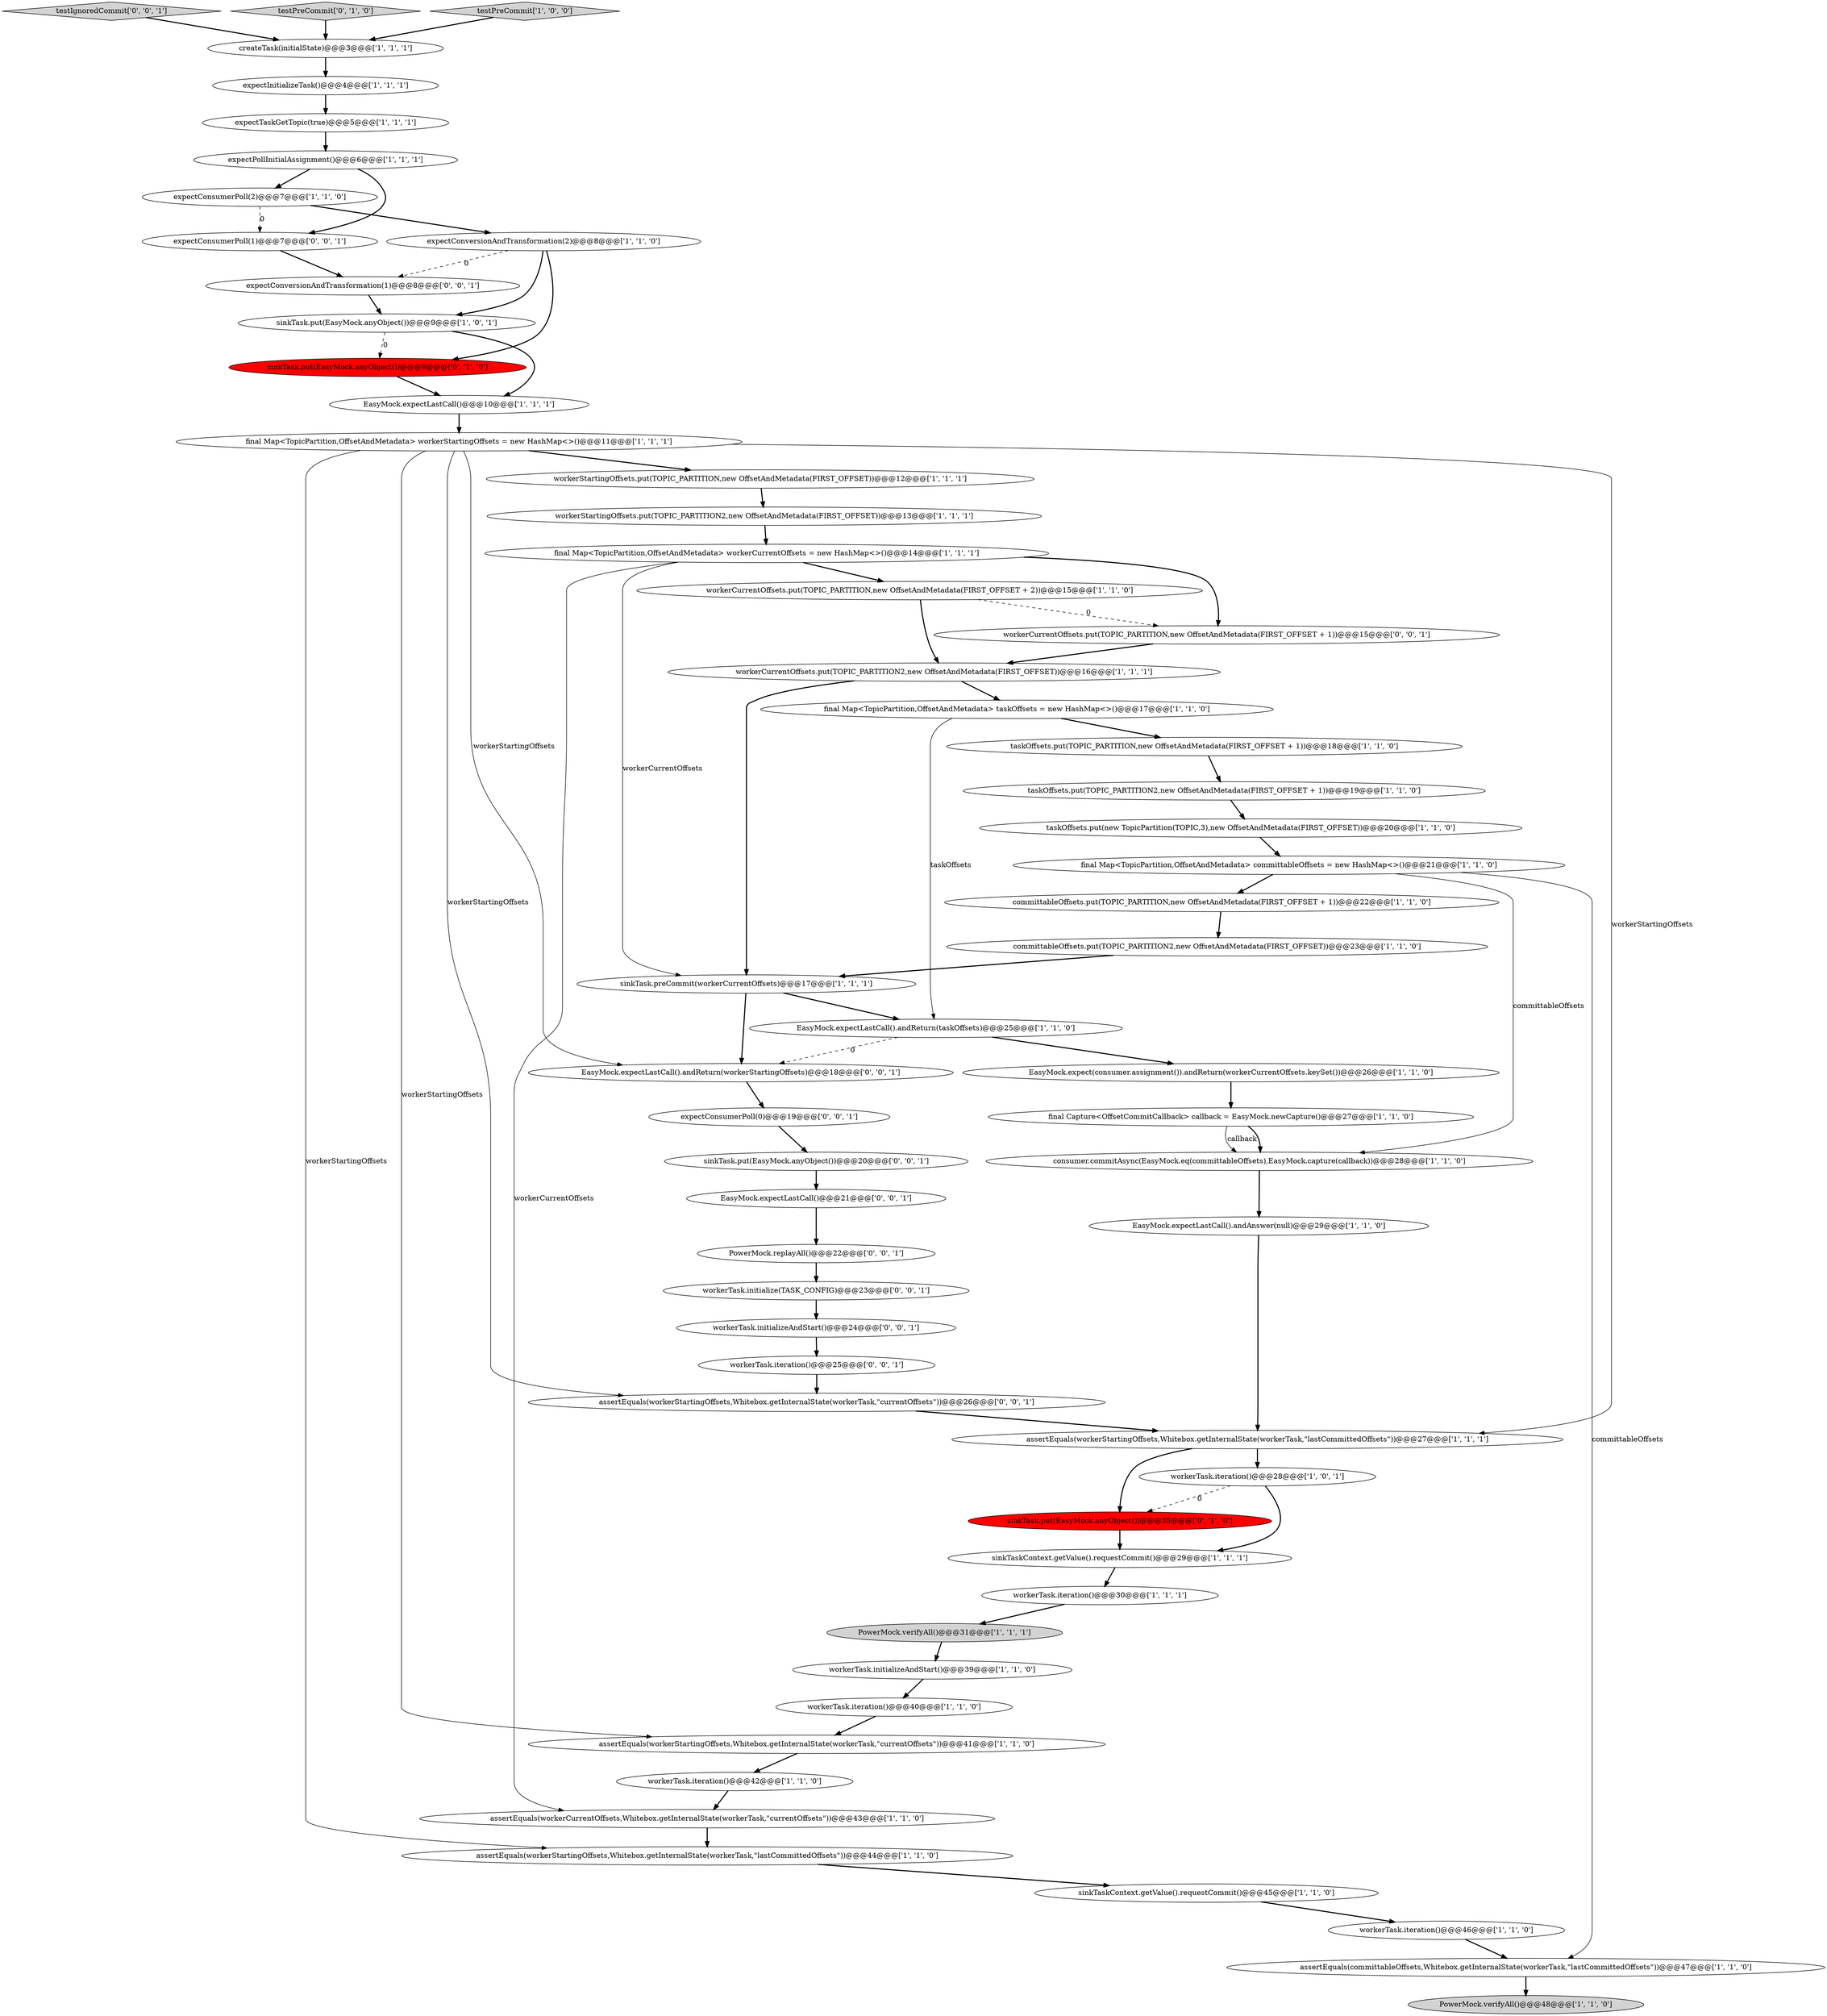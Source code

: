 digraph {
7 [style = filled, label = "workerTask.iteration()@@@28@@@['1', '0', '1']", fillcolor = white, shape = ellipse image = "AAA0AAABBB1BBB"];
43 [style = filled, label = "sinkTask.put(EasyMock.anyObject())@@@9@@@['0', '1', '0']", fillcolor = red, shape = ellipse image = "AAA1AAABBB2BBB"];
56 [style = filled, label = "expectConsumerPoll(0)@@@19@@@['0', '0', '1']", fillcolor = white, shape = ellipse image = "AAA0AAABBB3BBB"];
51 [style = filled, label = "EasyMock.expectLastCall()@@@21@@@['0', '0', '1']", fillcolor = white, shape = ellipse image = "AAA0AAABBB3BBB"];
54 [style = filled, label = "workerCurrentOffsets.put(TOPIC_PARTITION,new OffsetAndMetadata(FIRST_OFFSET + 1))@@@15@@@['0', '0', '1']", fillcolor = white, shape = ellipse image = "AAA0AAABBB3BBB"];
24 [style = filled, label = "workerStartingOffsets.put(TOPIC_PARTITION2,new OffsetAndMetadata(FIRST_OFFSET))@@@13@@@['1', '1', '1']", fillcolor = white, shape = ellipse image = "AAA0AAABBB1BBB"];
32 [style = filled, label = "assertEquals(workerStartingOffsets,Whitebox.getInternalState(workerTask,\"currentOffsets\"))@@@41@@@['1', '1', '0']", fillcolor = white, shape = ellipse image = "AAA0AAABBB1BBB"];
29 [style = filled, label = "committableOffsets.put(TOPIC_PARTITION2,new OffsetAndMetadata(FIRST_OFFSET))@@@23@@@['1', '1', '0']", fillcolor = white, shape = ellipse image = "AAA0AAABBB1BBB"];
53 [style = filled, label = "workerTask.initializeAndStart()@@@24@@@['0', '0', '1']", fillcolor = white, shape = ellipse image = "AAA0AAABBB3BBB"];
42 [style = filled, label = "workerTask.iteration()@@@30@@@['1', '1', '1']", fillcolor = white, shape = ellipse image = "AAA0AAABBB1BBB"];
19 [style = filled, label = "workerStartingOffsets.put(TOPIC_PARTITION,new OffsetAndMetadata(FIRST_OFFSET))@@@12@@@['1', '1', '1']", fillcolor = white, shape = ellipse image = "AAA0AAABBB1BBB"];
55 [style = filled, label = "workerTask.iteration()@@@25@@@['0', '0', '1']", fillcolor = white, shape = ellipse image = "AAA0AAABBB3BBB"];
26 [style = filled, label = "assertEquals(workerCurrentOffsets,Whitebox.getInternalState(workerTask,\"currentOffsets\"))@@@43@@@['1', '1', '0']", fillcolor = white, shape = ellipse image = "AAA0AAABBB1BBB"];
25 [style = filled, label = "workerTask.initializeAndStart()@@@39@@@['1', '1', '0']", fillcolor = white, shape = ellipse image = "AAA0AAABBB1BBB"];
3 [style = filled, label = "taskOffsets.put(TOPIC_PARTITION,new OffsetAndMetadata(FIRST_OFFSET + 1))@@@18@@@['1', '1', '0']", fillcolor = white, shape = ellipse image = "AAA0AAABBB1BBB"];
4 [style = filled, label = "assertEquals(committableOffsets,Whitebox.getInternalState(workerTask,\"lastCommittedOffsets\"))@@@47@@@['1', '1', '0']", fillcolor = white, shape = ellipse image = "AAA0AAABBB1BBB"];
0 [style = filled, label = "workerCurrentOffsets.put(TOPIC_PARTITION2,new OffsetAndMetadata(FIRST_OFFSET))@@@16@@@['1', '1', '1']", fillcolor = white, shape = ellipse image = "AAA0AAABBB1BBB"];
35 [style = filled, label = "final Capture<OffsetCommitCallback> callback = EasyMock.newCapture()@@@27@@@['1', '1', '0']", fillcolor = white, shape = ellipse image = "AAA0AAABBB1BBB"];
45 [style = filled, label = "sinkTask.put(EasyMock.anyObject())@@@35@@@['0', '1', '0']", fillcolor = red, shape = ellipse image = "AAA1AAABBB2BBB"];
22 [style = filled, label = "expectInitializeTask()@@@4@@@['1', '1', '1']", fillcolor = white, shape = ellipse image = "AAA0AAABBB1BBB"];
47 [style = filled, label = "PowerMock.replayAll()@@@22@@@['0', '0', '1']", fillcolor = white, shape = ellipse image = "AAA0AAABBB3BBB"];
52 [style = filled, label = "sinkTask.put(EasyMock.anyObject())@@@20@@@['0', '0', '1']", fillcolor = white, shape = ellipse image = "AAA0AAABBB3BBB"];
49 [style = filled, label = "testIgnoredCommit['0', '0', '1']", fillcolor = lightgray, shape = diamond image = "AAA0AAABBB3BBB"];
38 [style = filled, label = "expectConversionAndTransformation(2)@@@8@@@['1', '1', '0']", fillcolor = white, shape = ellipse image = "AAA0AAABBB1BBB"];
44 [style = filled, label = "testPreCommit['0', '1', '0']", fillcolor = lightgray, shape = diamond image = "AAA0AAABBB2BBB"];
36 [style = filled, label = "consumer.commitAsync(EasyMock.eq(committableOffsets),EasyMock.capture(callback))@@@28@@@['1', '1', '0']", fillcolor = white, shape = ellipse image = "AAA0AAABBB1BBB"];
58 [style = filled, label = "expectConsumerPoll(1)@@@7@@@['0', '0', '1']", fillcolor = white, shape = ellipse image = "AAA0AAABBB3BBB"];
5 [style = filled, label = "final Map<TopicPartition,OffsetAndMetadata> taskOffsets = new HashMap<>()@@@17@@@['1', '1', '0']", fillcolor = white, shape = ellipse image = "AAA0AAABBB1BBB"];
12 [style = filled, label = "EasyMock.expectLastCall()@@@10@@@['1', '1', '1']", fillcolor = white, shape = ellipse image = "AAA0AAABBB1BBB"];
15 [style = filled, label = "EasyMock.expect(consumer.assignment()).andReturn(workerCurrentOffsets.keySet())@@@26@@@['1', '1', '0']", fillcolor = white, shape = ellipse image = "AAA0AAABBB1BBB"];
21 [style = filled, label = "final Map<TopicPartition,OffsetAndMetadata> workerStartingOffsets = new HashMap<>()@@@11@@@['1', '1', '1']", fillcolor = white, shape = ellipse image = "AAA0AAABBB1BBB"];
33 [style = filled, label = "taskOffsets.put(new TopicPartition(TOPIC,3),new OffsetAndMetadata(FIRST_OFFSET))@@@20@@@['1', '1', '0']", fillcolor = white, shape = ellipse image = "AAA0AAABBB1BBB"];
40 [style = filled, label = "EasyMock.expectLastCall().andReturn(taskOffsets)@@@25@@@['1', '1', '0']", fillcolor = white, shape = ellipse image = "AAA0AAABBB1BBB"];
31 [style = filled, label = "expectTaskGetTopic(true)@@@5@@@['1', '1', '1']", fillcolor = white, shape = ellipse image = "AAA0AAABBB1BBB"];
23 [style = filled, label = "sinkTask.put(EasyMock.anyObject())@@@9@@@['1', '0', '1']", fillcolor = white, shape = ellipse image = "AAA0AAABBB1BBB"];
39 [style = filled, label = "taskOffsets.put(TOPIC_PARTITION2,new OffsetAndMetadata(FIRST_OFFSET + 1))@@@19@@@['1', '1', '0']", fillcolor = white, shape = ellipse image = "AAA0AAABBB1BBB"];
48 [style = filled, label = "workerTask.initialize(TASK_CONFIG)@@@23@@@['0', '0', '1']", fillcolor = white, shape = ellipse image = "AAA0AAABBB3BBB"];
9 [style = filled, label = "expectConsumerPoll(2)@@@7@@@['1', '1', '0']", fillcolor = white, shape = ellipse image = "AAA0AAABBB1BBB"];
1 [style = filled, label = "workerTask.iteration()@@@40@@@['1', '1', '0']", fillcolor = white, shape = ellipse image = "AAA0AAABBB1BBB"];
2 [style = filled, label = "workerTask.iteration()@@@42@@@['1', '1', '0']", fillcolor = white, shape = ellipse image = "AAA0AAABBB1BBB"];
41 [style = filled, label = "assertEquals(workerStartingOffsets,Whitebox.getInternalState(workerTask,\"lastCommittedOffsets\"))@@@27@@@['1', '1', '1']", fillcolor = white, shape = ellipse image = "AAA0AAABBB1BBB"];
46 [style = filled, label = "assertEquals(workerStartingOffsets,Whitebox.getInternalState(workerTask,\"currentOffsets\"))@@@26@@@['0', '0', '1']", fillcolor = white, shape = ellipse image = "AAA0AAABBB3BBB"];
50 [style = filled, label = "expectConversionAndTransformation(1)@@@8@@@['0', '0', '1']", fillcolor = white, shape = ellipse image = "AAA0AAABBB3BBB"];
10 [style = filled, label = "committableOffsets.put(TOPIC_PARTITION,new OffsetAndMetadata(FIRST_OFFSET + 1))@@@22@@@['1', '1', '0']", fillcolor = white, shape = ellipse image = "AAA0AAABBB1BBB"];
34 [style = filled, label = "createTask(initialState)@@@3@@@['1', '1', '1']", fillcolor = white, shape = ellipse image = "AAA0AAABBB1BBB"];
14 [style = filled, label = "expectPollInitialAssignment()@@@6@@@['1', '1', '1']", fillcolor = white, shape = ellipse image = "AAA0AAABBB1BBB"];
37 [style = filled, label = "assertEquals(workerStartingOffsets,Whitebox.getInternalState(workerTask,\"lastCommittedOffsets\"))@@@44@@@['1', '1', '0']", fillcolor = white, shape = ellipse image = "AAA0AAABBB1BBB"];
57 [style = filled, label = "EasyMock.expectLastCall().andReturn(workerStartingOffsets)@@@18@@@['0', '0', '1']", fillcolor = white, shape = ellipse image = "AAA0AAABBB3BBB"];
18 [style = filled, label = "final Map<TopicPartition,OffsetAndMetadata> committableOffsets = new HashMap<>()@@@21@@@['1', '1', '0']", fillcolor = white, shape = ellipse image = "AAA0AAABBB1BBB"];
27 [style = filled, label = "sinkTaskContext.getValue().requestCommit()@@@29@@@['1', '1', '1']", fillcolor = white, shape = ellipse image = "AAA0AAABBB1BBB"];
20 [style = filled, label = "PowerMock.verifyAll()@@@48@@@['1', '1', '0']", fillcolor = lightgray, shape = ellipse image = "AAA0AAABBB1BBB"];
8 [style = filled, label = "testPreCommit['1', '0', '0']", fillcolor = lightgray, shape = diamond image = "AAA0AAABBB1BBB"];
30 [style = filled, label = "sinkTask.preCommit(workerCurrentOffsets)@@@17@@@['1', '1', '1']", fillcolor = white, shape = ellipse image = "AAA0AAABBB1BBB"];
13 [style = filled, label = "workerTask.iteration()@@@46@@@['1', '1', '0']", fillcolor = white, shape = ellipse image = "AAA0AAABBB1BBB"];
6 [style = filled, label = "EasyMock.expectLastCall().andAnswer(null)@@@29@@@['1', '1', '0']", fillcolor = white, shape = ellipse image = "AAA0AAABBB1BBB"];
17 [style = filled, label = "workerCurrentOffsets.put(TOPIC_PARTITION,new OffsetAndMetadata(FIRST_OFFSET + 2))@@@15@@@['1', '1', '0']", fillcolor = white, shape = ellipse image = "AAA0AAABBB1BBB"];
28 [style = filled, label = "final Map<TopicPartition,OffsetAndMetadata> workerCurrentOffsets = new HashMap<>()@@@14@@@['1', '1', '1']", fillcolor = white, shape = ellipse image = "AAA0AAABBB1BBB"];
11 [style = filled, label = "PowerMock.verifyAll()@@@31@@@['1', '1', '1']", fillcolor = lightgray, shape = ellipse image = "AAA0AAABBB1BBB"];
16 [style = filled, label = "sinkTaskContext.getValue().requestCommit()@@@45@@@['1', '1', '0']", fillcolor = white, shape = ellipse image = "AAA0AAABBB1BBB"];
31->14 [style = bold, label=""];
5->3 [style = bold, label=""];
36->6 [style = bold, label=""];
24->28 [style = bold, label=""];
8->34 [style = bold, label=""];
0->30 [style = bold, label=""];
58->50 [style = bold, label=""];
16->13 [style = bold, label=""];
2->26 [style = bold, label=""];
25->1 [style = bold, label=""];
56->52 [style = bold, label=""];
18->36 [style = solid, label="committableOffsets"];
38->50 [style = dashed, label="0"];
41->7 [style = bold, label=""];
50->23 [style = bold, label=""];
21->19 [style = bold, label=""];
5->40 [style = solid, label="taskOffsets"];
29->30 [style = bold, label=""];
47->48 [style = bold, label=""];
12->21 [style = bold, label=""];
30->57 [style = bold, label=""];
45->27 [style = bold, label=""];
21->41 [style = solid, label="workerStartingOffsets"];
28->30 [style = solid, label="workerCurrentOffsets"];
22->31 [style = bold, label=""];
40->15 [style = bold, label=""];
28->54 [style = bold, label=""];
38->23 [style = bold, label=""];
21->37 [style = solid, label="workerStartingOffsets"];
14->58 [style = bold, label=""];
48->53 [style = bold, label=""];
21->46 [style = solid, label="workerStartingOffsets"];
49->34 [style = bold, label=""];
32->2 [style = bold, label=""];
54->0 [style = bold, label=""];
15->35 [style = bold, label=""];
46->41 [style = bold, label=""];
39->33 [style = bold, label=""];
34->22 [style = bold, label=""];
27->42 [style = bold, label=""];
19->24 [style = bold, label=""];
35->36 [style = solid, label="callback"];
57->56 [style = bold, label=""];
23->43 [style = dashed, label="0"];
17->0 [style = bold, label=""];
28->26 [style = solid, label="workerCurrentOffsets"];
55->46 [style = bold, label=""];
18->10 [style = bold, label=""];
33->18 [style = bold, label=""];
10->29 [style = bold, label=""];
43->12 [style = bold, label=""];
42->11 [style = bold, label=""];
40->57 [style = dashed, label="0"];
21->32 [style = solid, label="workerStartingOffsets"];
7->45 [style = dashed, label="0"];
51->47 [style = bold, label=""];
6->41 [style = bold, label=""];
4->20 [style = bold, label=""];
44->34 [style = bold, label=""];
53->55 [style = bold, label=""];
7->27 [style = bold, label=""];
9->58 [style = dashed, label="0"];
28->17 [style = bold, label=""];
1->32 [style = bold, label=""];
3->39 [style = bold, label=""];
30->40 [style = bold, label=""];
14->9 [style = bold, label=""];
23->12 [style = bold, label=""];
26->37 [style = bold, label=""];
41->45 [style = bold, label=""];
18->4 [style = solid, label="committableOffsets"];
35->36 [style = bold, label=""];
52->51 [style = bold, label=""];
21->57 [style = solid, label="workerStartingOffsets"];
9->38 [style = bold, label=""];
37->16 [style = bold, label=""];
38->43 [style = bold, label=""];
11->25 [style = bold, label=""];
17->54 [style = dashed, label="0"];
0->5 [style = bold, label=""];
13->4 [style = bold, label=""];
}

